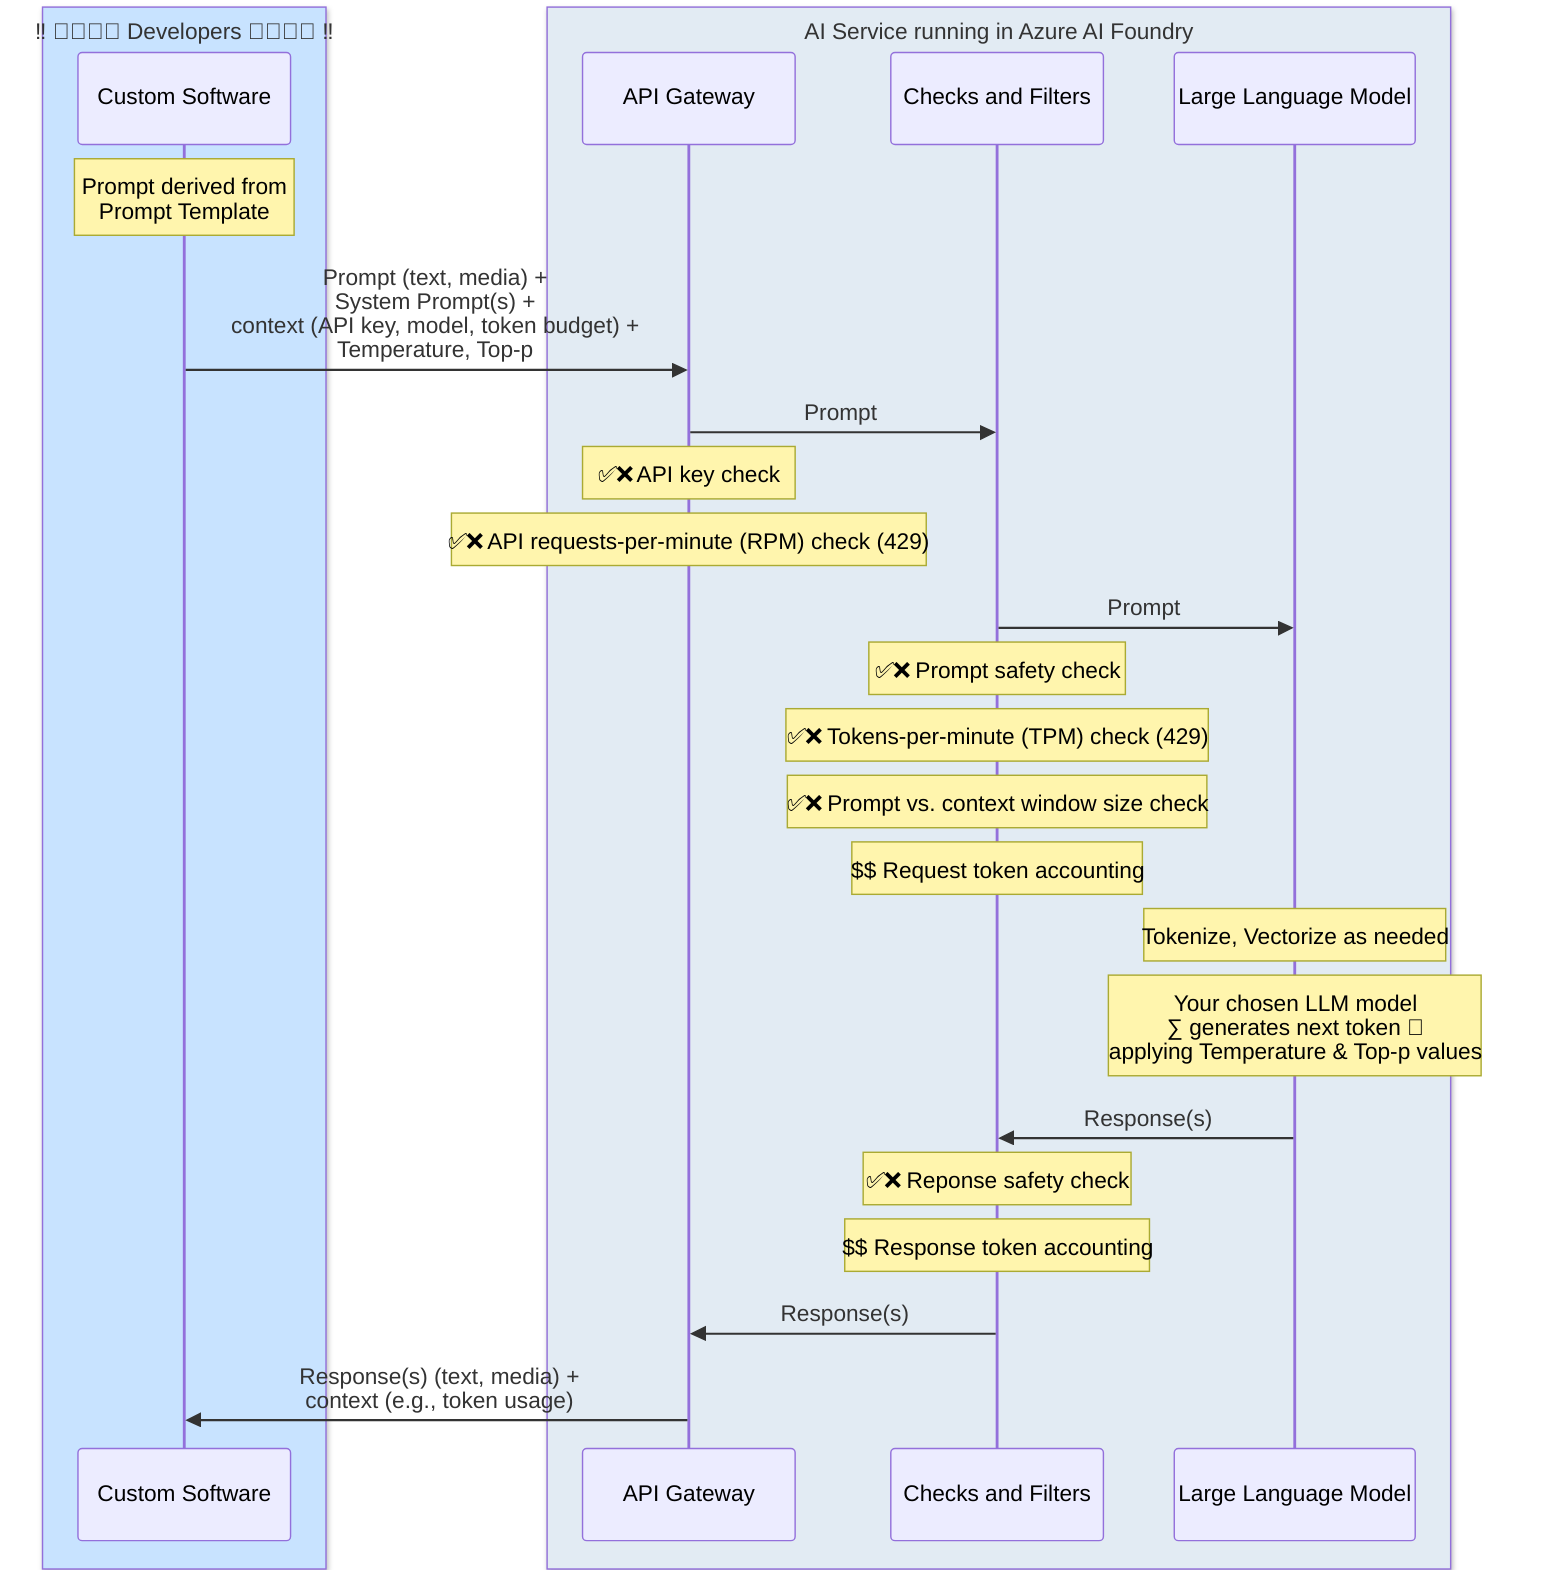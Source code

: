 sequenceDiagram
    box rgb(200, 227, 255) ‼️ 👋🏽👋🏻 Developers 👋🏿👋🏾 ‼️
        participant CS as Custom Software
    end

    box rgb(226, 235, 243) AI Service running in Azure AI Foundry
        participant API as API Gateway
        participant CF as Checks and Filters
        participant LLM as Large Language Model
    end

    Note over CS: Prompt derived from<br/>Prompt Template
    CS->>API: Prompt (text, media) + <br/>System Prompt(s) + <br/>context (API key, model, token budget) + <br/>Temperature, Top-p
    API->>CF: Prompt
    Note over API: ✅❌ API key check
    Note over API: ✅❌ API requests-per-minute (RPM) check (429)
    CF->>LLM: Prompt
    Note over CF: ✅❌ Prompt safety check
    Note over CF: ✅❌ Tokens-per-minute (TPM) check (429)
    Note over CF: ✅❌ Prompt vs. context window size check
    Note over CF: $$ Request token accounting
    %% $£€₹¥₽
    Note over LLM: Tokenize, Vectorize as needed
    Note over LLM: Your chosen LLM model <br/>∑ generates next token 🔁<br/>applying Temperature & Top-p values
    LLM->>CF: Response(s)
    Note over CF: ✅❌ Reponse safety check
    Note over CF: $$ Response token accounting
    CF->>API: Response(s)
    API->>CS: Response(s) (text, media) + <br/>context (e.g., token usage)

    %% original: https://github.com/crankingai/azureaitraining/ai-basic-hosting-model.md